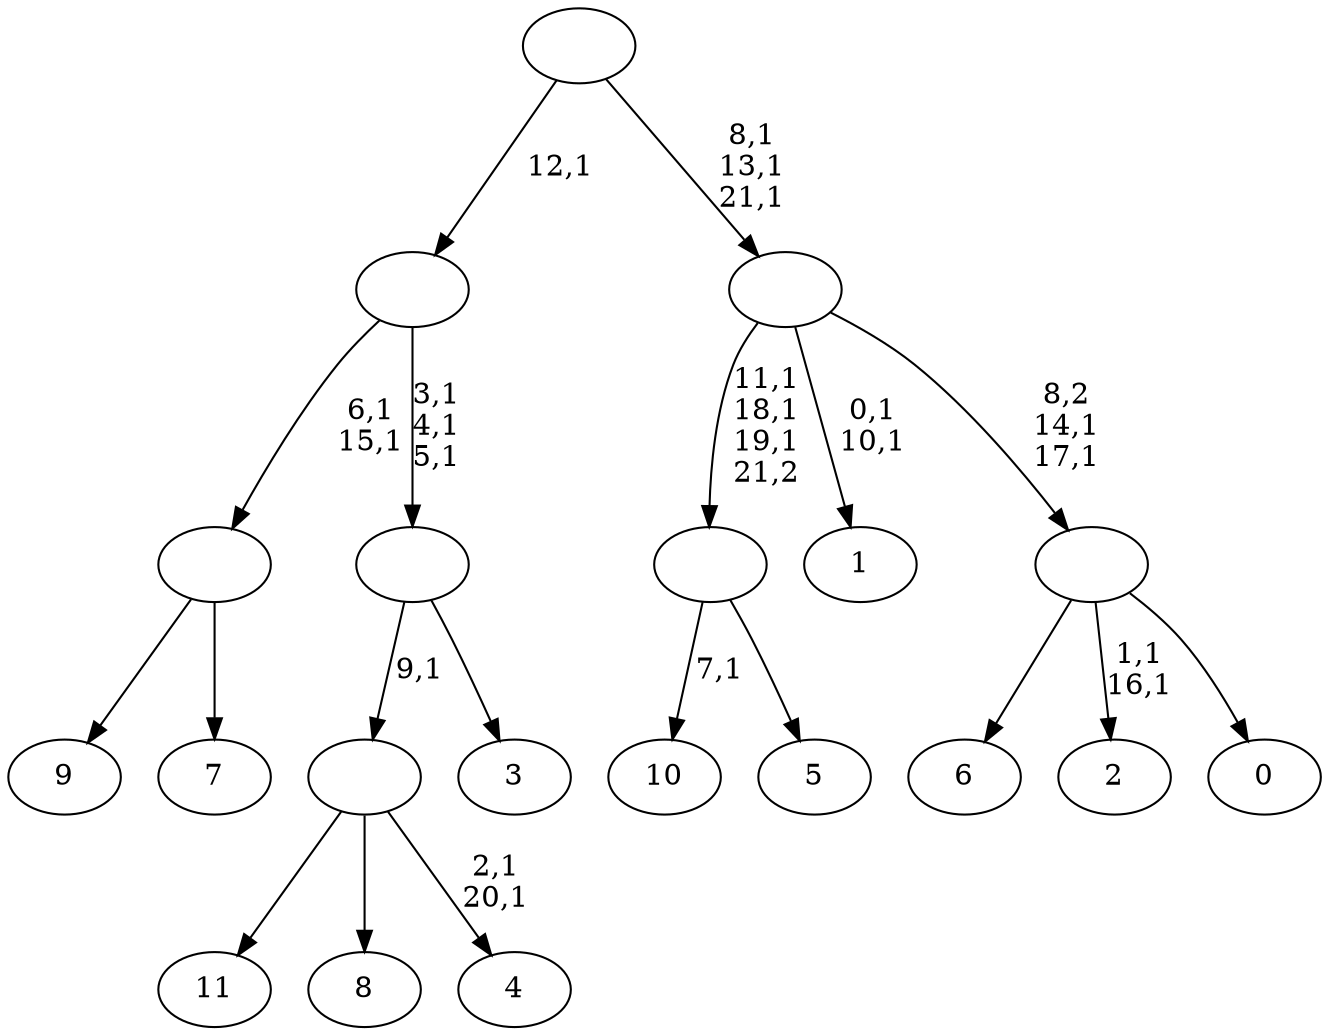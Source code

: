digraph T {
	34 [label="11"]
	33 [label="10"]
	31 [label="9"]
	30 [label="8"]
	29 [label="7"]
	28 [label=""]
	26 [label="6"]
	25 [label="5"]
	24 [label=""]
	21 [label="4"]
	18 [label=""]
	17 [label="3"]
	16 [label=""]
	13 [label=""]
	12 [label="2"]
	9 [label="1"]
	6 [label="0"]
	5 [label=""]
	3 [label=""]
	0 [label=""]
	28 -> 31 [label=""]
	28 -> 29 [label=""]
	24 -> 33 [label="7,1"]
	24 -> 25 [label=""]
	18 -> 21 [label="2,1\n20,1"]
	18 -> 34 [label=""]
	18 -> 30 [label=""]
	16 -> 18 [label="9,1"]
	16 -> 17 [label=""]
	13 -> 16 [label="3,1\n4,1\n5,1"]
	13 -> 28 [label="6,1\n15,1"]
	5 -> 12 [label="1,1\n16,1"]
	5 -> 26 [label=""]
	5 -> 6 [label=""]
	3 -> 5 [label="8,2\n14,1\n17,1"]
	3 -> 9 [label="0,1\n10,1"]
	3 -> 24 [label="11,1\n18,1\n19,1\n21,2"]
	0 -> 3 [label="8,1\n13,1\n21,1"]
	0 -> 13 [label="12,1"]
}

